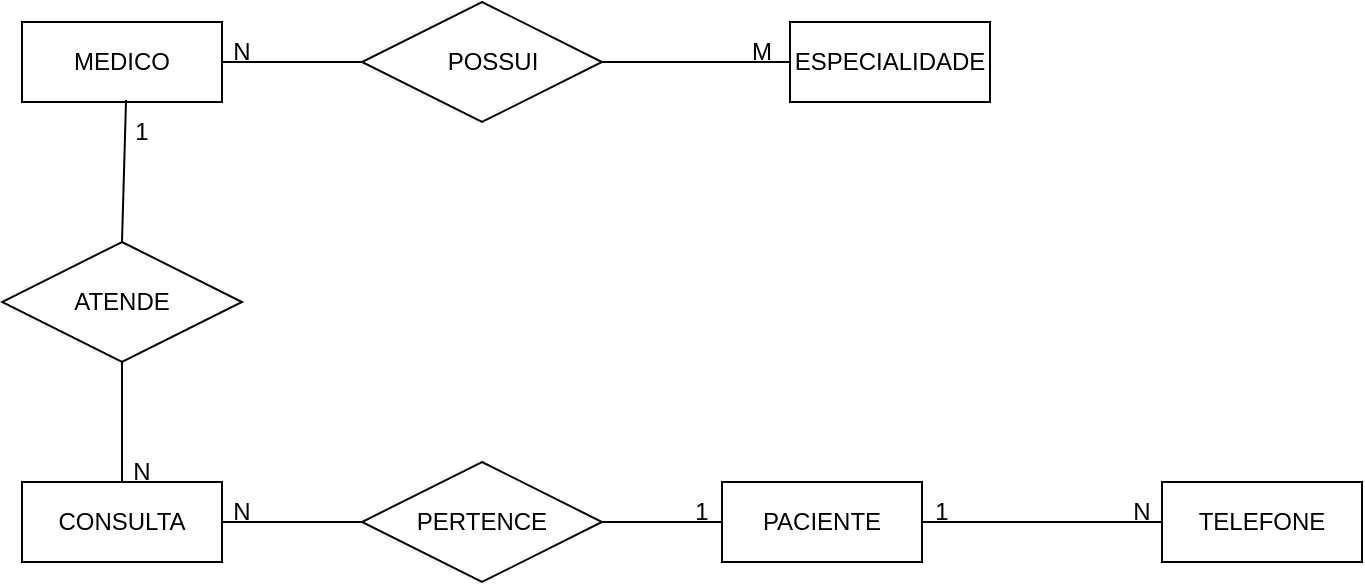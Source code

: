 <mxfile version="24.6.4" type="device">
  <diagram name="Página-1" id="3PB0Rdwpn6dZCLARWxnY">
    <mxGraphModel dx="1434" dy="780" grid="1" gridSize="10" guides="1" tooltips="1" connect="1" arrows="1" fold="1" page="1" pageScale="1" pageWidth="827" pageHeight="1169" math="0" shadow="0">
      <root>
        <mxCell id="0" />
        <mxCell id="1" parent="0" />
        <mxCell id="-FKc9MmJ-mM_poQLuHrt-10" value="" style="edgeStyle=orthogonalEdgeStyle;rounded=0;orthogonalLoop=1;jettySize=auto;html=1;" parent="1" source="-FKc9MmJ-mM_poQLuHrt-1" target="-FKc9MmJ-mM_poQLuHrt-8" edge="1">
          <mxGeometry relative="1" as="geometry" />
        </mxCell>
        <mxCell id="-FKc9MmJ-mM_poQLuHrt-1" value="MEDICO" style="whiteSpace=wrap;html=1;align=center;" parent="1" vertex="1">
          <mxGeometry x="90" y="230" width="100" height="40" as="geometry" />
        </mxCell>
        <mxCell id="-FKc9MmJ-mM_poQLuHrt-2" value="" style="shape=rhombus;perimeter=rhombusPerimeter;whiteSpace=wrap;html=1;align=center;" parent="1" vertex="1">
          <mxGeometry x="260" y="220" width="120" height="60" as="geometry" />
        </mxCell>
        <mxCell id="-FKc9MmJ-mM_poQLuHrt-3" value="PACIENTE" style="whiteSpace=wrap;html=1;align=center;" parent="1" vertex="1">
          <mxGeometry x="440" y="460" width="100" height="40" as="geometry" />
        </mxCell>
        <mxCell id="-FKc9MmJ-mM_poQLuHrt-4" value="TELEFONE" style="whiteSpace=wrap;html=1;align=center;" parent="1" vertex="1">
          <mxGeometry x="660" y="460" width="100" height="40" as="geometry" />
        </mxCell>
        <mxCell id="-FKc9MmJ-mM_poQLuHrt-5" value="ESPECIALIDADE" style="whiteSpace=wrap;html=1;align=center;" parent="1" vertex="1">
          <mxGeometry x="474" y="230" width="100" height="40" as="geometry" />
        </mxCell>
        <mxCell id="-FKc9MmJ-mM_poQLuHrt-6" value="CONSULTA" style="whiteSpace=wrap;html=1;align=center;" parent="1" vertex="1">
          <mxGeometry x="90" y="460" width="100" height="40" as="geometry" />
        </mxCell>
        <mxCell id="-FKc9MmJ-mM_poQLuHrt-8" value="POSSUI" style="text;html=1;align=center;verticalAlign=middle;resizable=0;points=[];autosize=1;strokeColor=none;fillColor=none;" parent="1" vertex="1">
          <mxGeometry x="290" y="235" width="70" height="30" as="geometry" />
        </mxCell>
        <mxCell id="-FKc9MmJ-mM_poQLuHrt-12" value="N" style="text;html=1;align=center;verticalAlign=middle;whiteSpace=wrap;rounded=0;" parent="1" vertex="1">
          <mxGeometry x="170" y="230" width="60" height="30" as="geometry" />
        </mxCell>
        <mxCell id="-FKc9MmJ-mM_poQLuHrt-13" value="M" style="text;html=1;align=center;verticalAlign=middle;whiteSpace=wrap;rounded=0;" parent="1" vertex="1">
          <mxGeometry x="430" y="230" width="60" height="30" as="geometry" />
        </mxCell>
        <mxCell id="-FKc9MmJ-mM_poQLuHrt-16" value="N" style="text;html=1;align=center;verticalAlign=middle;whiteSpace=wrap;rounded=0;" parent="1" vertex="1">
          <mxGeometry x="120" y="440" width="60" height="30" as="geometry" />
        </mxCell>
        <mxCell id="-FKc9MmJ-mM_poQLuHrt-17" value="1" style="text;html=1;align=center;verticalAlign=middle;whiteSpace=wrap;rounded=0;" parent="1" vertex="1">
          <mxGeometry x="120" y="270" width="60" height="30" as="geometry" />
        </mxCell>
        <mxCell id="-FKc9MmJ-mM_poQLuHrt-18" value="ATENDE" style="shape=rhombus;perimeter=rhombusPerimeter;whiteSpace=wrap;html=1;align=center;" parent="1" vertex="1">
          <mxGeometry x="80" y="340" width="120" height="60" as="geometry" />
        </mxCell>
        <mxCell id="-FKc9MmJ-mM_poQLuHrt-24" value="" style="endArrow=none;html=1;rounded=0;exitX=1;exitY=0.5;exitDx=0;exitDy=0;entryX=0;entryY=0.5;entryDx=0;entryDy=0;" parent="1" edge="1" target="-FKc9MmJ-mM_poQLuHrt-5" source="-FKc9MmJ-mM_poQLuHrt-2">
          <mxGeometry width="50" height="50" relative="1" as="geometry">
            <mxPoint x="440" y="470" as="sourcePoint" />
            <mxPoint x="490" y="440" as="targetPoint" />
          </mxGeometry>
        </mxCell>
        <mxCell id="IP5nG4K8R73BpSy-FCBA-2" value="" style="endArrow=none;html=1;rounded=0;entryX=0;entryY=0.5;entryDx=0;entryDy=0;exitX=1;exitY=0.5;exitDx=0;exitDy=0;" edge="1" parent="1" source="-FKc9MmJ-mM_poQLuHrt-3" target="-FKc9MmJ-mM_poQLuHrt-4">
          <mxGeometry width="50" height="50" relative="1" as="geometry">
            <mxPoint x="390" y="430" as="sourcePoint" />
            <mxPoint x="440" y="380" as="targetPoint" />
          </mxGeometry>
        </mxCell>
        <mxCell id="IP5nG4K8R73BpSy-FCBA-4" value="PERTENCE" style="shape=rhombus;perimeter=rhombusPerimeter;whiteSpace=wrap;html=1;align=center;" vertex="1" parent="1">
          <mxGeometry x="260" y="450" width="120" height="60" as="geometry" />
        </mxCell>
        <mxCell id="IP5nG4K8R73BpSy-FCBA-5" value="" style="endArrow=none;html=1;rounded=0;entryX=0;entryY=0.5;entryDx=0;entryDy=0;exitX=1;exitY=0.5;exitDx=0;exitDy=0;" edge="1" parent="1" source="IP5nG4K8R73BpSy-FCBA-4" target="-FKc9MmJ-mM_poQLuHrt-3">
          <mxGeometry relative="1" as="geometry">
            <mxPoint x="330" y="400" as="sourcePoint" />
            <mxPoint x="490" y="400" as="targetPoint" />
          </mxGeometry>
        </mxCell>
        <mxCell id="IP5nG4K8R73BpSy-FCBA-6" value="" style="endArrow=none;html=1;rounded=0;entryX=0;entryY=0.5;entryDx=0;entryDy=0;exitX=1;exitY=0.5;exitDx=0;exitDy=0;" edge="1" parent="1" source="-FKc9MmJ-mM_poQLuHrt-6" target="IP5nG4K8R73BpSy-FCBA-4">
          <mxGeometry relative="1" as="geometry">
            <mxPoint x="230" y="550" as="sourcePoint" />
            <mxPoint x="300" y="550" as="targetPoint" />
          </mxGeometry>
        </mxCell>
        <mxCell id="IP5nG4K8R73BpSy-FCBA-7" value="" style="endArrow=none;html=1;rounded=0;entryX=0.5;entryY=0;entryDx=0;entryDy=0;exitX=0.367;exitY=-0.033;exitDx=0;exitDy=0;exitPerimeter=0;" edge="1" parent="1" source="-FKc9MmJ-mM_poQLuHrt-17" target="-FKc9MmJ-mM_poQLuHrt-18">
          <mxGeometry relative="1" as="geometry">
            <mxPoint x="180" y="330" as="sourcePoint" />
            <mxPoint x="250" y="330" as="targetPoint" />
          </mxGeometry>
        </mxCell>
        <mxCell id="IP5nG4K8R73BpSy-FCBA-8" value="" style="endArrow=none;html=1;rounded=0;entryX=0.5;entryY=0;entryDx=0;entryDy=0;exitX=0.5;exitY=1;exitDx=0;exitDy=0;" edge="1" parent="1" source="-FKc9MmJ-mM_poQLuHrt-18" target="-FKc9MmJ-mM_poQLuHrt-6">
          <mxGeometry relative="1" as="geometry">
            <mxPoint x="252" y="389" as="sourcePoint" />
            <mxPoint x="250" y="460" as="targetPoint" />
          </mxGeometry>
        </mxCell>
        <mxCell id="IP5nG4K8R73BpSy-FCBA-9" value="N" style="text;html=1;align=center;verticalAlign=middle;whiteSpace=wrap;rounded=0;" vertex="1" parent="1">
          <mxGeometry x="170" y="460" width="60" height="30" as="geometry" />
        </mxCell>
        <mxCell id="IP5nG4K8R73BpSy-FCBA-13" value="1" style="text;html=1;align=center;verticalAlign=middle;whiteSpace=wrap;rounded=0;" vertex="1" parent="1">
          <mxGeometry x="400" y="460" width="60" height="30" as="geometry" />
        </mxCell>
        <mxCell id="IP5nG4K8R73BpSy-FCBA-14" value="1" style="text;html=1;align=center;verticalAlign=middle;whiteSpace=wrap;rounded=0;" vertex="1" parent="1">
          <mxGeometry x="520" y="460" width="60" height="30" as="geometry" />
        </mxCell>
        <mxCell id="IP5nG4K8R73BpSy-FCBA-15" value="N" style="text;html=1;align=center;verticalAlign=middle;whiteSpace=wrap;rounded=0;" vertex="1" parent="1">
          <mxGeometry x="620" y="460" width="60" height="30" as="geometry" />
        </mxCell>
      </root>
    </mxGraphModel>
  </diagram>
</mxfile>
